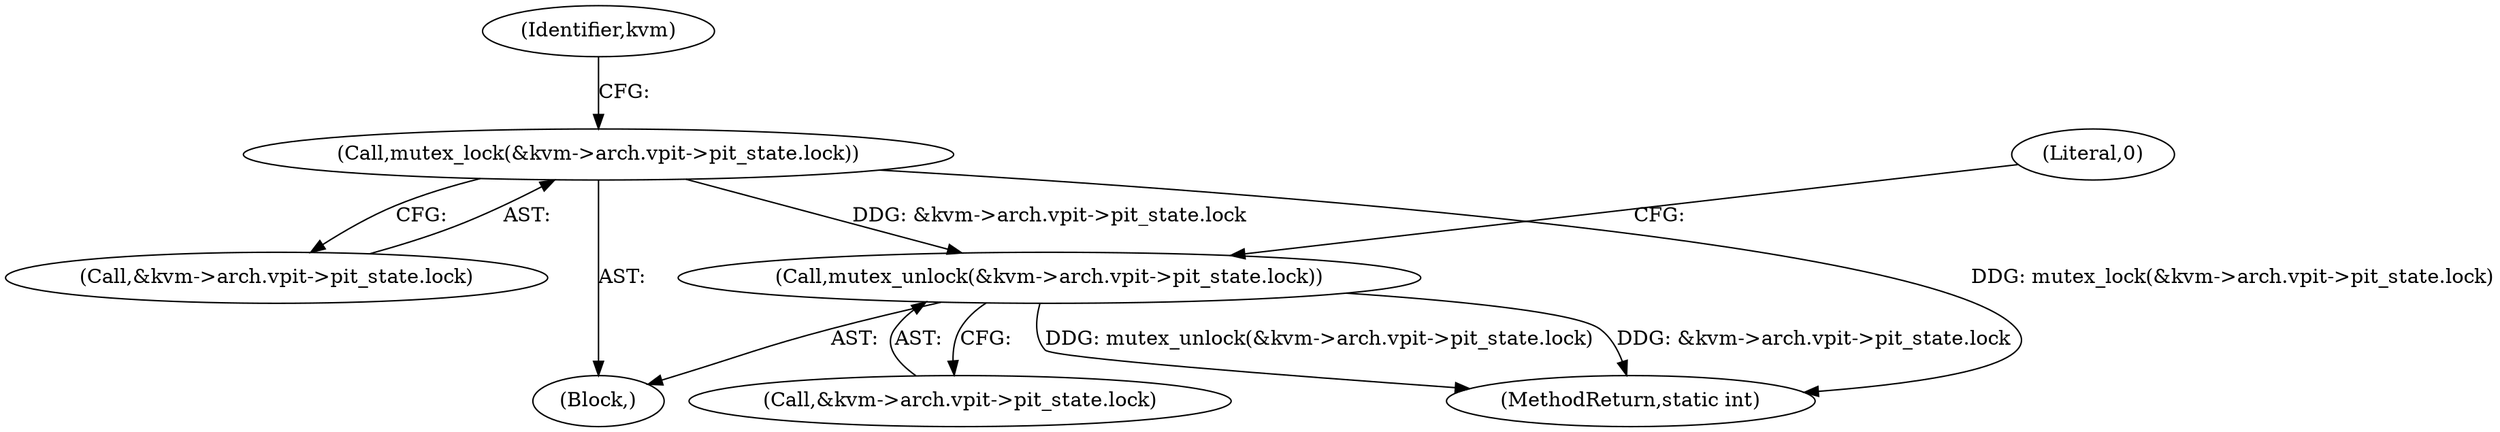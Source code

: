 digraph "0_linux_0185604c2d82c560dab2f2933a18f797e74ab5a8@API" {
"1000104" [label="(Call,mutex_lock(&kvm->arch.vpit->pit_state.lock))"];
"1000138" [label="(Call,mutex_unlock(&kvm->arch.vpit->pit_state.lock))"];
"1000120" [label="(Identifier,kvm)"];
"1000150" [label="(Literal,0)"];
"1000139" [label="(Call,&kvm->arch.vpit->pit_state.lock)"];
"1000103" [label="(Block,)"];
"1000138" [label="(Call,mutex_unlock(&kvm->arch.vpit->pit_state.lock))"];
"1000104" [label="(Call,mutex_lock(&kvm->arch.vpit->pit_state.lock))"];
"1000105" [label="(Call,&kvm->arch.vpit->pit_state.lock)"];
"1000151" [label="(MethodReturn,static int)"];
"1000104" -> "1000103"  [label="AST: "];
"1000104" -> "1000105"  [label="CFG: "];
"1000105" -> "1000104"  [label="AST: "];
"1000120" -> "1000104"  [label="CFG: "];
"1000104" -> "1000151"  [label="DDG: mutex_lock(&kvm->arch.vpit->pit_state.lock)"];
"1000104" -> "1000138"  [label="DDG: &kvm->arch.vpit->pit_state.lock"];
"1000138" -> "1000103"  [label="AST: "];
"1000138" -> "1000139"  [label="CFG: "];
"1000139" -> "1000138"  [label="AST: "];
"1000150" -> "1000138"  [label="CFG: "];
"1000138" -> "1000151"  [label="DDG: &kvm->arch.vpit->pit_state.lock"];
"1000138" -> "1000151"  [label="DDG: mutex_unlock(&kvm->arch.vpit->pit_state.lock)"];
}
